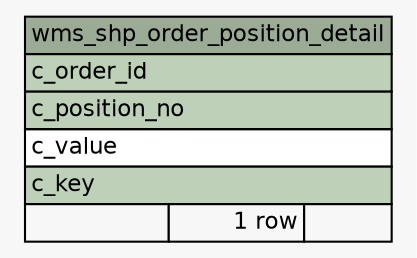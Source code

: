 // dot 7.1.0 on Mac OS X 14.1.1
// SchemaSpy rev Unknown
digraph "wms_shp_order_position_detail" {
  graph [
    rankdir="RL"
    bgcolor="#f7f7f7"
    nodesep="0.18"
    ranksep="0.46"
    fontname="Helvetica"
    fontsize="11"
  ];
  node [
    fontname="Helvetica"
    fontsize="11"
    shape="plaintext"
  ];
  edge [
    arrowsize="0.8"
  ];
  "wms_shp_order_position_detail" [
    label=<
    <TABLE BORDER="0" CELLBORDER="1" CELLSPACING="0" BGCOLOR="#ffffff">
      <TR><TD COLSPAN="3" BGCOLOR="#9bab96" ALIGN="CENTER">wms_shp_order_position_detail</TD></TR>
      <TR><TD PORT="c_order_id" COLSPAN="3" BGCOLOR="#bed1b8" ALIGN="LEFT">c_order_id</TD></TR>
      <TR><TD PORT="c_position_no" COLSPAN="3" BGCOLOR="#bed1b8" ALIGN="LEFT">c_position_no</TD></TR>
      <TR><TD PORT="c_value" COLSPAN="3" ALIGN="LEFT">c_value</TD></TR>
      <TR><TD PORT="c_key" COLSPAN="3" BGCOLOR="#bed1b8" ALIGN="LEFT">c_key</TD></TR>
      <TR><TD ALIGN="LEFT" BGCOLOR="#f7f7f7">  </TD><TD ALIGN="RIGHT" BGCOLOR="#f7f7f7">1 row</TD><TD ALIGN="RIGHT" BGCOLOR="#f7f7f7">  </TD></TR>
    </TABLE>>
    URL="tables/wms_shp_order_position_detail.html"
    tooltip="wms_shp_order_position_detail"
  ];
}
